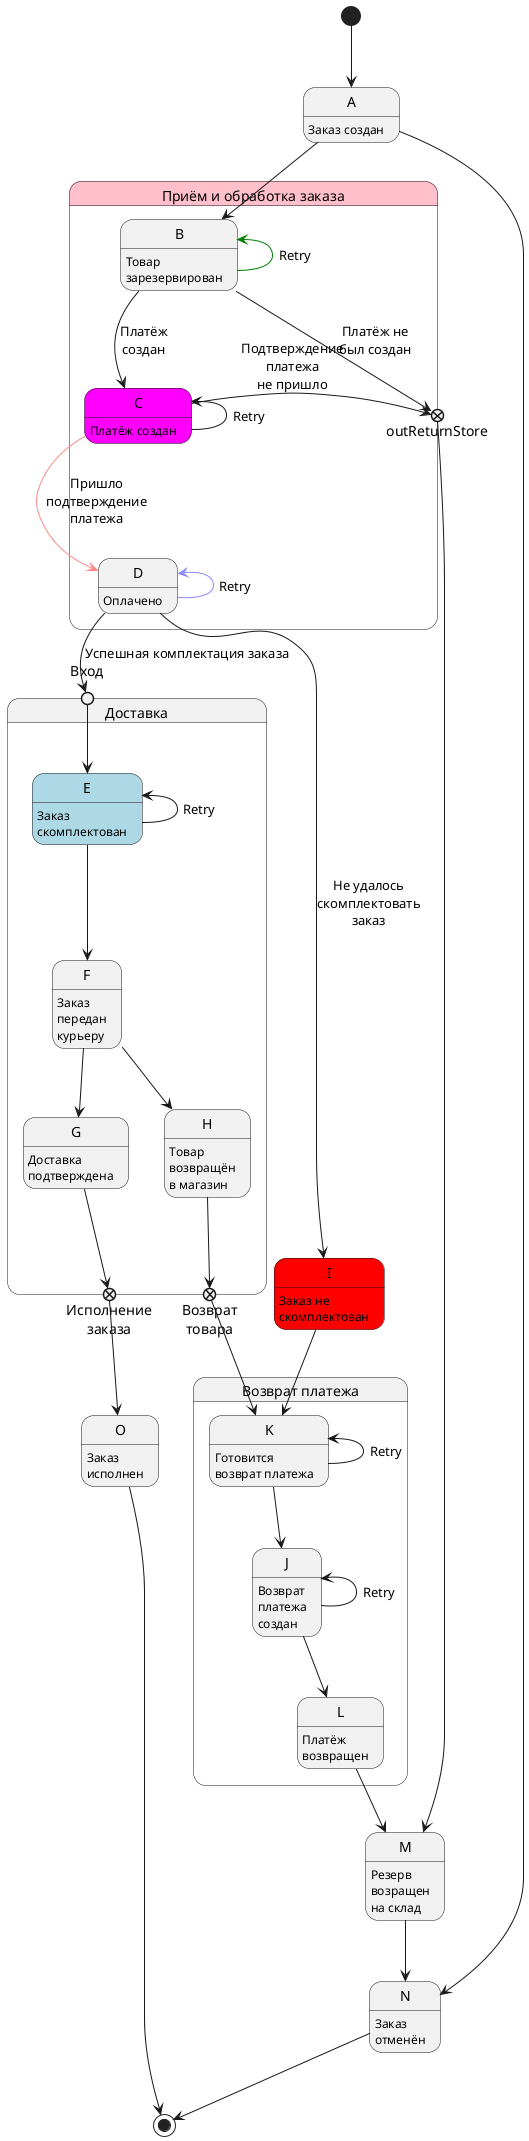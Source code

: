 @startuml

[*] --> A

state "Приём и обработка заказа" as PreOrder #pink {
    A -down-> B
    B -up[#green]-> B : Retry 
    B --> C: Платёж\nсоздан 
    C -up-> C : Retry 
    C -[#FF8888]-> D : Пришло\nподтверждение\nплатежа  
    D -up[#8888FF]-> D : Retry 
    C -> outReturnStore : Подтверждение\nплатежа\nне пришло
    B -> outReturnStore : Платёж не\nбыл создан

    state outReturnStore <<exitPoint>>
    state C #magenta
}

D --> I : Не удалось\nскомплектовать\nзаказ
outReturnStore --> M


state "Доставка" as Delivering {
    D --> inOrderProcessing : Успешная комплектация заказа

    inOrderProcessing --> E 
    E -up-> E :  Retry 
    E --> F
    F --> G
    F --> H
    H --> outOrderProcessingReturn
    G --> outOrderProcessingDone
    
    state "Вход" as inOrderProcessing <<entryPoint>> 
    state "Возврат\nтовара" as outOrderProcessingReturn <<exitPoint>>
    state "Исполнение\nзаказа" as outOrderProcessingDone <<exitPoint>>

    state E #lightblue
}



state "Возврат платежа" as PAymentReversing {
    outOrderProcessingReturn -down-> K
    I --> K 
    K -up-> K : Retry 

    K --> J
    J -up-> J : Retry 

    J --> L
}

L --> M
M --> N
A --> N
outOrderProcessingDone -down-> O

O --> [*]
N --> [*]

A : Заказ создан
B : Товаp\nзарезервирован
C : Платёж создан
D : Оплачено 
E : Заказ\nскомплектован
F : Заказ\nпередан\nкурьеру
G : Доставка\nподтверждена
H : Товар\nвозвращён\nв магазин
I : Заказ не\nскомплектован 
J : Возврат\nплатежа\nсоздан
K : Готовится\nвозврат платежа
L : Платёж\nвозвращен
M : Резерв\nвозращен\nна склад
N : Заказ\nотменён
O : Заказ\nисполнен

state I #red
@enduml